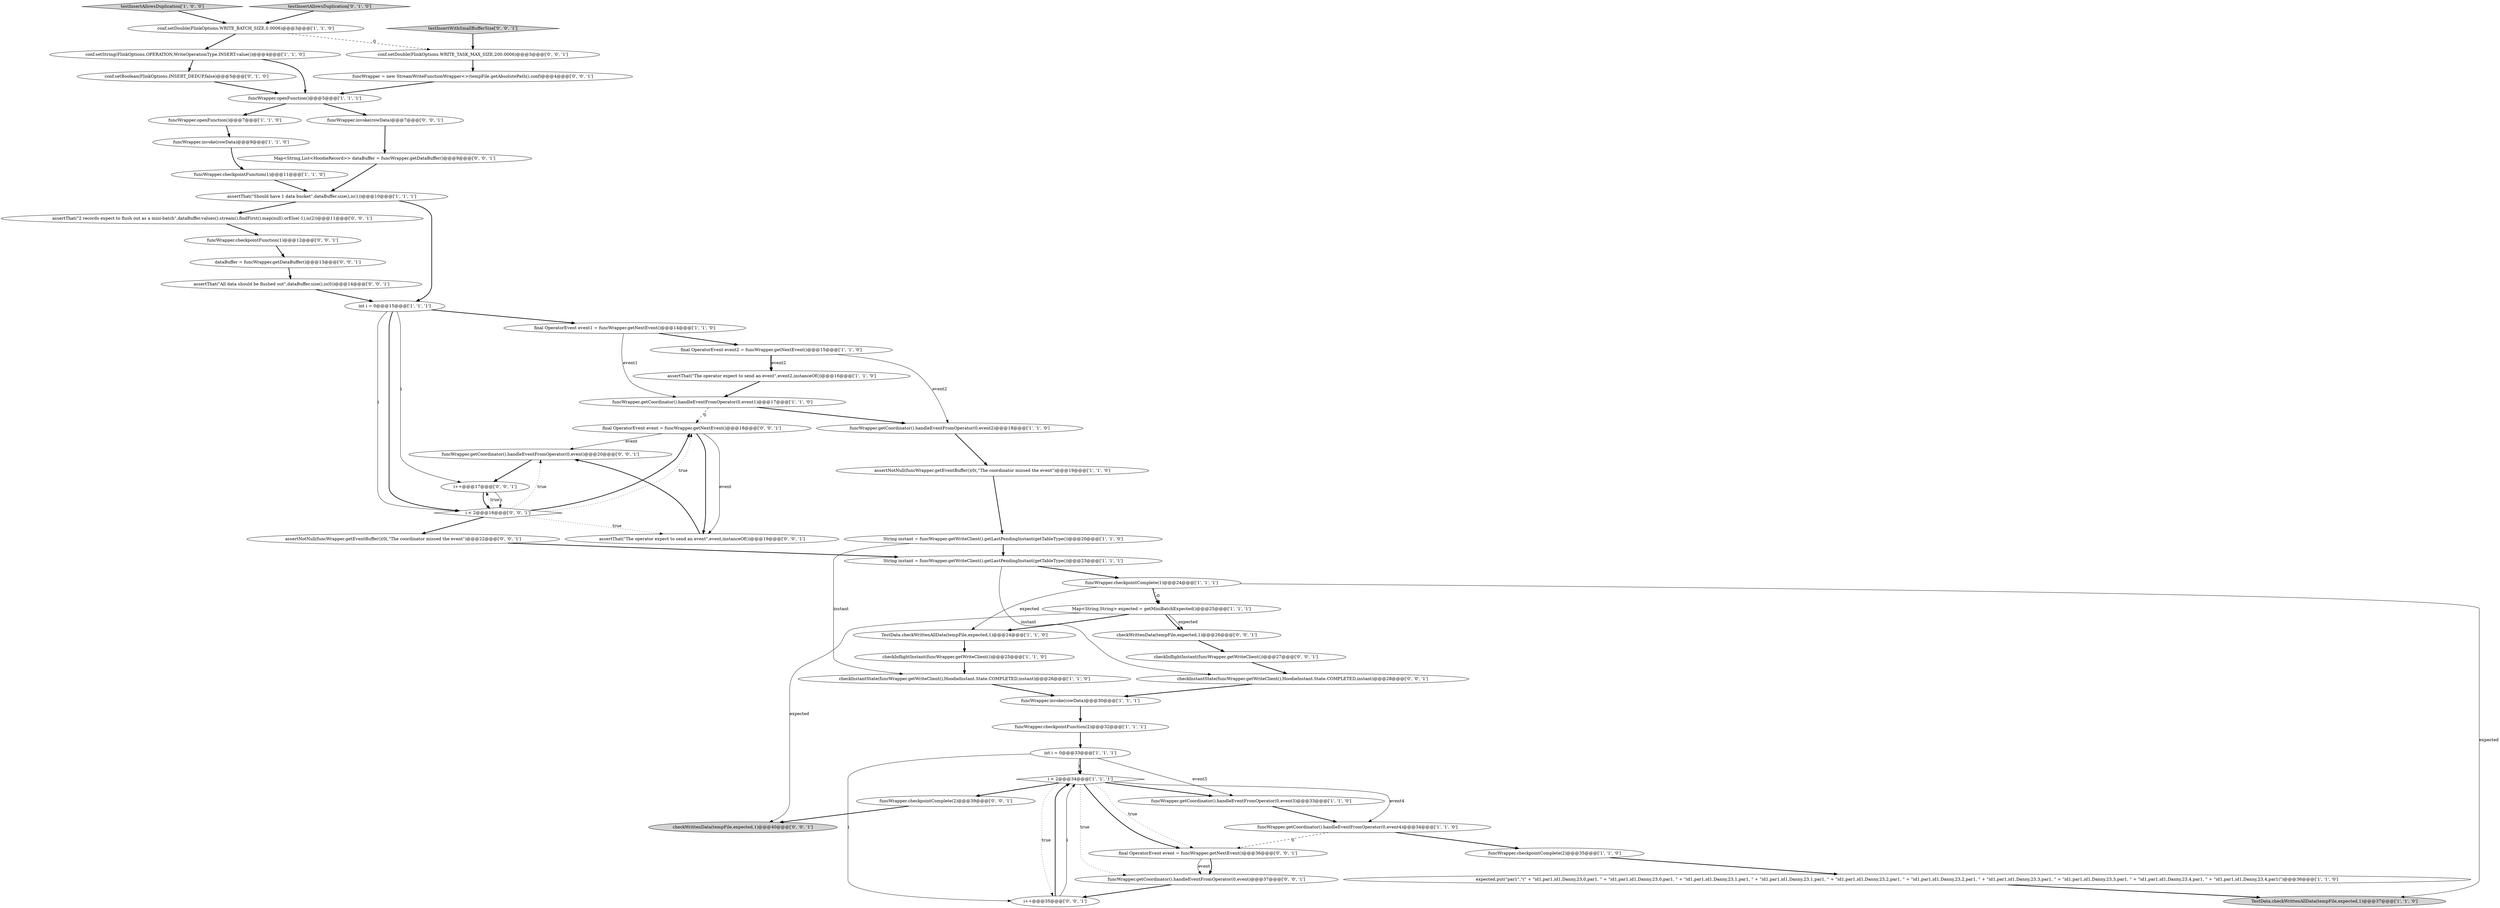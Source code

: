 digraph {
0 [style = filled, label = "final OperatorEvent event1 = funcWrapper.getNextEvent()@@@14@@@['1', '1', '0']", fillcolor = white, shape = ellipse image = "AAA0AAABBB1BBB"];
14 [style = filled, label = "conf.setDouble(FlinkOptions.WRITE_BATCH_SIZE,0.0006)@@@3@@@['1', '1', '0']", fillcolor = white, shape = ellipse image = "AAA0AAABBB1BBB"];
54 [style = filled, label = "funcWrapper = new StreamWriteFunctionWrapper<>(tempFile.getAbsolutePath(),conf)@@@4@@@['0', '0', '1']", fillcolor = white, shape = ellipse image = "AAA0AAABBB3BBB"];
29 [style = filled, label = "i < 2@@@34@@@['1', '1', '1']", fillcolor = white, shape = diamond image = "AAA0AAABBB1BBB"];
11 [style = filled, label = "checkInstantState(funcWrapper.getWriteClient(),HoodieInstant.State.COMPLETED,instant)@@@26@@@['1', '1', '0']", fillcolor = white, shape = ellipse image = "AAA0AAABBB1BBB"];
44 [style = filled, label = "checkInstantState(funcWrapper.getWriteClient(),HoodieInstant.State.COMPLETED,instant)@@@28@@@['0', '0', '1']", fillcolor = white, shape = ellipse image = "AAA0AAABBB3BBB"];
38 [style = filled, label = "checkWrittenData(tempFile,expected,1)@@@40@@@['0', '0', '1']", fillcolor = lightgray, shape = ellipse image = "AAA0AAABBB3BBB"];
52 [style = filled, label = "i < 2@@@16@@@['0', '0', '1']", fillcolor = white, shape = diamond image = "AAA0AAABBB3BBB"];
2 [style = filled, label = "funcWrapper.getCoordinator().handleEventFromOperator(0,event3)@@@33@@@['1', '1', '0']", fillcolor = white, shape = ellipse image = "AAA0AAABBB1BBB"];
15 [style = filled, label = "testInsertAllowsDuplication['1', '0', '0']", fillcolor = lightgray, shape = diamond image = "AAA0AAABBB1BBB"];
18 [style = filled, label = "funcWrapper.getCoordinator().handleEventFromOperator(0,event2)@@@18@@@['1', '1', '0']", fillcolor = white, shape = ellipse image = "AAA0AAABBB1BBB"];
42 [style = filled, label = "dataBuffer = funcWrapper.getDataBuffer()@@@13@@@['0', '0', '1']", fillcolor = white, shape = ellipse image = "AAA0AAABBB3BBB"];
13 [style = filled, label = "funcWrapper.openFunction()@@@7@@@['1', '1', '0']", fillcolor = white, shape = ellipse image = "AAA0AAABBB1BBB"];
31 [style = filled, label = "conf.setBoolean(FlinkOptions.INSERT_DEDUP,false)@@@5@@@['0', '1', '0']", fillcolor = white, shape = ellipse image = "AAA1AAABBB2BBB"];
1 [style = filled, label = "funcWrapper.getCoordinator().handleEventFromOperator(0,event4)@@@34@@@['1', '1', '0']", fillcolor = white, shape = ellipse image = "AAA0AAABBB1BBB"];
46 [style = filled, label = "assertThat(\"All data should be flushed out\",dataBuffer.size(),is(0))@@@14@@@['0', '0', '1']", fillcolor = white, shape = ellipse image = "AAA0AAABBB3BBB"];
12 [style = filled, label = "funcWrapper.checkpointComplete(2)@@@35@@@['1', '1', '0']", fillcolor = white, shape = ellipse image = "AAA0AAABBB1BBB"];
3 [style = filled, label = "String instant = funcWrapper.getWriteClient().getLastPendingInstant(getTableType())@@@23@@@['1', '1', '1']", fillcolor = white, shape = ellipse image = "AAA0AAABBB1BBB"];
8 [style = filled, label = "funcWrapper.invoke(rowData)@@@9@@@['1', '1', '0']", fillcolor = white, shape = ellipse image = "AAA0AAABBB1BBB"];
28 [style = filled, label = "funcWrapper.checkpointComplete(1)@@@24@@@['1', '1', '1']", fillcolor = white, shape = ellipse image = "AAA0AAABBB1BBB"];
7 [style = filled, label = "Map<String,String> expected = getMiniBatchExpected()@@@25@@@['1', '1', '1']", fillcolor = white, shape = ellipse image = "AAA0AAABBB1BBB"];
24 [style = filled, label = "funcWrapper.checkpointFunction(1)@@@11@@@['1', '1', '0']", fillcolor = white, shape = ellipse image = "AAA0AAABBB1BBB"];
22 [style = filled, label = "int i = 0@@@33@@@['1', '1', '1']", fillcolor = white, shape = ellipse image = "AAA0AAABBB1BBB"];
5 [style = filled, label = "funcWrapper.getCoordinator().handleEventFromOperator(0,event1)@@@17@@@['1', '1', '0']", fillcolor = white, shape = ellipse image = "AAA0AAABBB1BBB"];
16 [style = filled, label = "TestData.checkWrittenAllData(tempFile,expected,1)@@@24@@@['1', '1', '0']", fillcolor = white, shape = ellipse image = "AAA0AAABBB1BBB"];
37 [style = filled, label = "funcWrapper.checkpointFunction(1)@@@12@@@['0', '0', '1']", fillcolor = white, shape = ellipse image = "AAA0AAABBB3BBB"];
35 [style = filled, label = "funcWrapper.getCoordinator().handleEventFromOperator(0,event)@@@37@@@['0', '0', '1']", fillcolor = white, shape = ellipse image = "AAA0AAABBB3BBB"];
32 [style = filled, label = "testInsertAllowsDuplication['0', '1', '0']", fillcolor = lightgray, shape = diamond image = "AAA0AAABBB2BBB"];
10 [style = filled, label = "assertThat(\"Should have 1 data bucket\",dataBuffer.size(),is(1))@@@10@@@['1', '1', '1']", fillcolor = white, shape = ellipse image = "AAA0AAABBB1BBB"];
27 [style = filled, label = "checkInflightInstant(funcWrapper.getWriteClient())@@@25@@@['1', '1', '0']", fillcolor = white, shape = ellipse image = "AAA0AAABBB1BBB"];
47 [style = filled, label = "assertNotNull(funcWrapper.getEventBuffer()(0(,\"The coordinator missed the event\")@@@22@@@['0', '0', '1']", fillcolor = white, shape = ellipse image = "AAA0AAABBB3BBB"];
53 [style = filled, label = "final OperatorEvent event = funcWrapper.getNextEvent()@@@18@@@['0', '0', '1']", fillcolor = white, shape = ellipse image = "AAA0AAABBB3BBB"];
43 [style = filled, label = "funcWrapper.getCoordinator().handleEventFromOperator(0,event)@@@20@@@['0', '0', '1']", fillcolor = white, shape = ellipse image = "AAA0AAABBB3BBB"];
25 [style = filled, label = "assertThat(\"The operator expect to send an event\",event2,instanceOf())@@@16@@@['1', '1', '0']", fillcolor = white, shape = ellipse image = "AAA0AAABBB1BBB"];
17 [style = filled, label = "TestData.checkWrittenAllData(tempFile,expected,1)@@@37@@@['1', '1', '0']", fillcolor = lightgray, shape = ellipse image = "AAA0AAABBB1BBB"];
55 [style = filled, label = "funcWrapper.checkpointComplete(2)@@@39@@@['0', '0', '1']", fillcolor = white, shape = ellipse image = "AAA0AAABBB3BBB"];
6 [style = filled, label = "assertNotNull(funcWrapper.getEventBuffer()(0(,\"The coordinator missed the event\")@@@19@@@['1', '1', '0']", fillcolor = white, shape = ellipse image = "AAA0AAABBB1BBB"];
26 [style = filled, label = "funcWrapper.invoke(rowData)@@@30@@@['1', '1', '1']", fillcolor = white, shape = ellipse image = "AAA0AAABBB1BBB"];
36 [style = filled, label = "final OperatorEvent event = funcWrapper.getNextEvent()@@@36@@@['0', '0', '1']", fillcolor = white, shape = ellipse image = "AAA0AAABBB3BBB"];
45 [style = filled, label = "testInsertWithSmallBufferSize['0', '0', '1']", fillcolor = lightgray, shape = diamond image = "AAA0AAABBB3BBB"];
50 [style = filled, label = "conf.setDouble(FlinkOptions.WRITE_TASK_MAX_SIZE,200.0006)@@@3@@@['0', '0', '1']", fillcolor = white, shape = ellipse image = "AAA0AAABBB3BBB"];
51 [style = filled, label = "funcWrapper.invoke(rowData)@@@7@@@['0', '0', '1']", fillcolor = white, shape = ellipse image = "AAA0AAABBB3BBB"];
48 [style = filled, label = "checkInflightInstant(funcWrapper.getWriteClient())@@@27@@@['0', '0', '1']", fillcolor = white, shape = ellipse image = "AAA0AAABBB3BBB"];
41 [style = filled, label = "assertThat(\"The operator expect to send an event\",event,instanceOf())@@@19@@@['0', '0', '1']", fillcolor = white, shape = ellipse image = "AAA0AAABBB3BBB"];
49 [style = filled, label = "i++@@@17@@@['0', '0', '1']", fillcolor = white, shape = ellipse image = "AAA0AAABBB3BBB"];
33 [style = filled, label = "checkWrittenData(tempFile,expected,1)@@@26@@@['0', '0', '1']", fillcolor = white, shape = ellipse image = "AAA0AAABBB3BBB"];
34 [style = filled, label = "assertThat(\"2 records expect to flush out as a mini-batch\",dataBuffer.values().stream().findFirst().map(null).orElse(-1),is(2))@@@11@@@['0', '0', '1']", fillcolor = white, shape = ellipse image = "AAA0AAABBB3BBB"];
23 [style = filled, label = "funcWrapper.checkpointFunction(2)@@@32@@@['1', '1', '1']", fillcolor = white, shape = ellipse image = "AAA0AAABBB1BBB"];
9 [style = filled, label = "final OperatorEvent event2 = funcWrapper.getNextEvent()@@@15@@@['1', '1', '0']", fillcolor = white, shape = ellipse image = "AAA0AAABBB1BBB"];
40 [style = filled, label = "Map<String,List<HoodieRecord>> dataBuffer = funcWrapper.getDataBuffer()@@@9@@@['0', '0', '1']", fillcolor = white, shape = ellipse image = "AAA0AAABBB3BBB"];
39 [style = filled, label = "i++@@@35@@@['0', '0', '1']", fillcolor = white, shape = ellipse image = "AAA0AAABBB3BBB"];
4 [style = filled, label = "conf.setString(FlinkOptions.OPERATION,WriteOperationType.INSERT.value())@@@4@@@['1', '1', '0']", fillcolor = white, shape = ellipse image = "AAA0AAABBB1BBB"];
21 [style = filled, label = "String instant = funcWrapper.getWriteClient().getLastPendingInstant(getTableType())@@@20@@@['1', '1', '0']", fillcolor = white, shape = ellipse image = "AAA0AAABBB1BBB"];
20 [style = filled, label = "int i = 0@@@15@@@['1', '1', '1']", fillcolor = white, shape = ellipse image = "AAA0AAABBB1BBB"];
19 [style = filled, label = "funcWrapper.openFunction()@@@5@@@['1', '1', '1']", fillcolor = white, shape = ellipse image = "AAA0AAABBB1BBB"];
30 [style = filled, label = "expected.put(\"par1\",\"(\" + \"id1,par1,id1,Danny,23,0,par1, \" + \"id1,par1,id1,Danny,23,0,par1, \" + \"id1,par1,id1,Danny,23,1,par1, \" + \"id1,par1,id1,Danny,23,1,par1, \" + \"id1,par1,id1,Danny,23,2,par1, \" + \"id1,par1,id1,Danny,23,2,par1, \" + \"id1,par1,id1,Danny,23,3,par1, \" + \"id1,par1,id1,Danny,23,3,par1, \" + \"id1,par1,id1,Danny,23,4,par1, \" + \"id1,par1,id1,Danny,23,4,par1(\")@@@36@@@['1', '1', '0']", fillcolor = white, shape = ellipse image = "AAA0AAABBB1BBB"];
22->29 [style = bold, label=""];
23->22 [style = bold, label=""];
1->36 [style = dashed, label="0"];
21->3 [style = bold, label=""];
29->36 [style = dotted, label="true"];
33->48 [style = bold, label=""];
20->52 [style = solid, label="i"];
24->10 [style = bold, label=""];
12->30 [style = bold, label=""];
6->21 [style = bold, label=""];
7->33 [style = solid, label="expected"];
4->19 [style = bold, label=""];
29->39 [style = dotted, label="true"];
37->42 [style = bold, label=""];
2->1 [style = bold, label=""];
5->18 [style = bold, label=""];
20->52 [style = bold, label=""];
49->52 [style = bold, label=""];
26->23 [style = bold, label=""];
47->3 [style = bold, label=""];
9->25 [style = bold, label=""];
20->0 [style = bold, label=""];
52->53 [style = bold, label=""];
36->35 [style = bold, label=""];
14->50 [style = dashed, label="0"];
50->54 [style = bold, label=""];
55->38 [style = bold, label=""];
7->38 [style = solid, label="expected"];
1->12 [style = bold, label=""];
11->26 [style = bold, label=""];
7->16 [style = bold, label=""];
48->44 [style = bold, label=""];
22->2 [style = solid, label="event3"];
52->43 [style = dotted, label="true"];
25->5 [style = bold, label=""];
5->53 [style = dashed, label="0"];
22->39 [style = solid, label="i"];
4->31 [style = bold, label=""];
10->34 [style = bold, label=""];
30->17 [style = bold, label=""];
28->7 [style = dashed, label="0"];
18->6 [style = bold, label=""];
29->55 [style = bold, label=""];
52->49 [style = dotted, label="true"];
46->20 [style = bold, label=""];
10->20 [style = bold, label=""];
19->51 [style = bold, label=""];
54->19 [style = bold, label=""];
43->49 [style = bold, label=""];
7->33 [style = bold, label=""];
36->35 [style = solid, label="event"];
29->2 [style = bold, label=""];
49->52 [style = solid, label="i"];
29->35 [style = dotted, label="true"];
32->14 [style = bold, label=""];
53->43 [style = solid, label="event"];
28->17 [style = solid, label="expected"];
27->11 [style = bold, label=""];
29->36 [style = bold, label=""];
51->40 [style = bold, label=""];
19->13 [style = bold, label=""];
28->16 [style = solid, label="expected"];
15->14 [style = bold, label=""];
16->27 [style = bold, label=""];
39->29 [style = bold, label=""];
52->53 [style = dotted, label="true"];
52->41 [style = dotted, label="true"];
13->8 [style = bold, label=""];
8->24 [style = bold, label=""];
53->41 [style = bold, label=""];
45->50 [style = bold, label=""];
31->19 [style = bold, label=""];
52->47 [style = bold, label=""];
44->26 [style = bold, label=""];
39->29 [style = solid, label="i"];
28->7 [style = bold, label=""];
9->18 [style = solid, label="event2"];
41->43 [style = bold, label=""];
0->9 [style = bold, label=""];
21->11 [style = solid, label="instant"];
35->39 [style = bold, label=""];
22->29 [style = solid, label="i"];
40->10 [style = bold, label=""];
42->46 [style = bold, label=""];
53->41 [style = solid, label="event"];
14->4 [style = bold, label=""];
3->28 [style = bold, label=""];
9->25 [style = solid, label="event2"];
34->37 [style = bold, label=""];
0->5 [style = solid, label="event1"];
20->49 [style = solid, label="i"];
3->44 [style = solid, label="instant"];
29->1 [style = solid, label="event4"];
}
